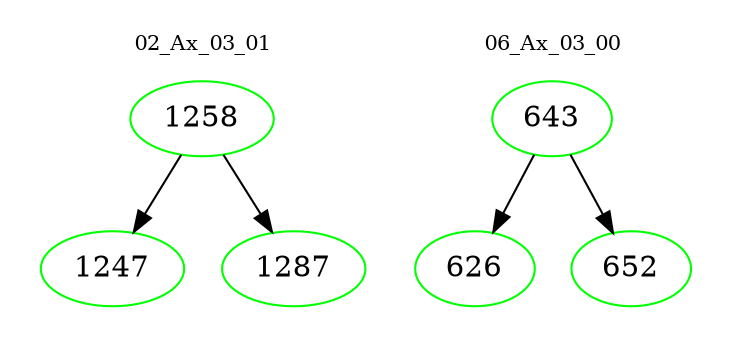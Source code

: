 digraph{
subgraph cluster_0 {
color = white
label = "02_Ax_03_01";
fontsize=10;
T0_1258 [label="1258", color="green"]
T0_1258 -> T0_1247 [color="black"]
T0_1247 [label="1247", color="green"]
T0_1258 -> T0_1287 [color="black"]
T0_1287 [label="1287", color="green"]
}
subgraph cluster_1 {
color = white
label = "06_Ax_03_00";
fontsize=10;
T1_643 [label="643", color="green"]
T1_643 -> T1_626 [color="black"]
T1_626 [label="626", color="green"]
T1_643 -> T1_652 [color="black"]
T1_652 [label="652", color="green"]
}
}
